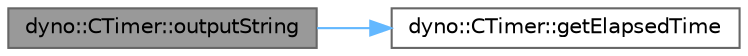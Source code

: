 digraph "dyno::CTimer::outputString"
{
 // LATEX_PDF_SIZE
  bgcolor="transparent";
  edge [fontname=Helvetica,fontsize=10,labelfontname=Helvetica,labelfontsize=10];
  node [fontname=Helvetica,fontsize=10,shape=box,height=0.2,width=0.4];
  rankdir="LR";
  Node1 [id="Node000001",label="dyno::CTimer::outputString",height=0.2,width=0.4,color="gray40", fillcolor="grey60", style="filled", fontcolor="black",tooltip=" "];
  Node1 -> Node2 [id="edge1_Node000001_Node000002",color="steelblue1",style="solid",tooltip=" "];
  Node2 [id="Node000002",label="dyno::CTimer::getElapsedTime",height=0.2,width=0.4,color="grey40", fillcolor="white", style="filled",URL="$classdyno_1_1_c_timer.html#a13da08e4cd79b310f227f63bb73e740a",tooltip="return the elapsed time in (ms)"];
}
